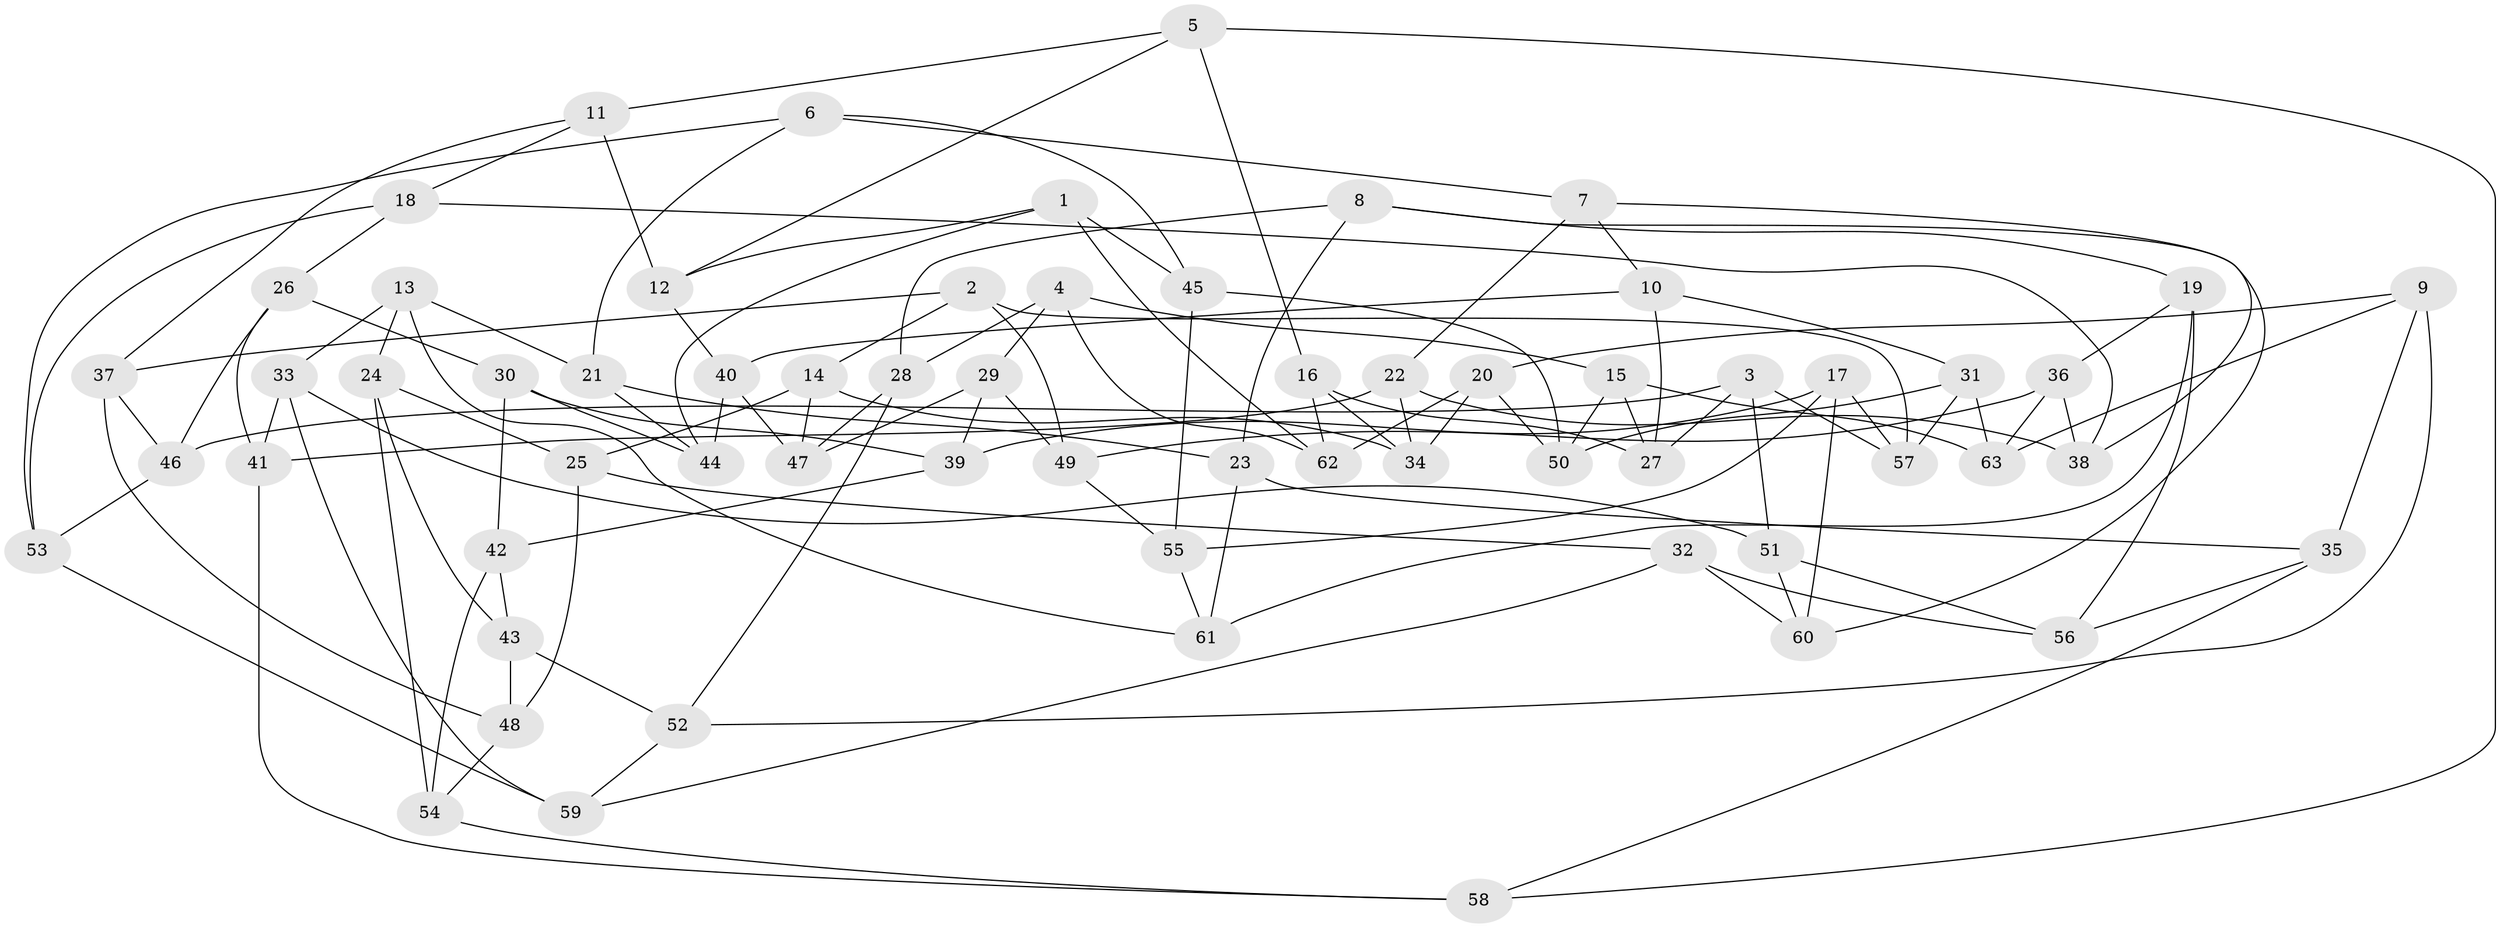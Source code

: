 // Generated by graph-tools (version 1.1) at 2025/02/03/09/25 03:02:53]
// undirected, 63 vertices, 126 edges
graph export_dot {
graph [start="1"]
  node [color=gray90,style=filled];
  1;
  2;
  3;
  4;
  5;
  6;
  7;
  8;
  9;
  10;
  11;
  12;
  13;
  14;
  15;
  16;
  17;
  18;
  19;
  20;
  21;
  22;
  23;
  24;
  25;
  26;
  27;
  28;
  29;
  30;
  31;
  32;
  33;
  34;
  35;
  36;
  37;
  38;
  39;
  40;
  41;
  42;
  43;
  44;
  45;
  46;
  47;
  48;
  49;
  50;
  51;
  52;
  53;
  54;
  55;
  56;
  57;
  58;
  59;
  60;
  61;
  62;
  63;
  1 -- 62;
  1 -- 45;
  1 -- 44;
  1 -- 12;
  2 -- 57;
  2 -- 14;
  2 -- 49;
  2 -- 37;
  3 -- 27;
  3 -- 57;
  3 -- 46;
  3 -- 51;
  4 -- 62;
  4 -- 15;
  4 -- 29;
  4 -- 28;
  5 -- 16;
  5 -- 58;
  5 -- 12;
  5 -- 11;
  6 -- 53;
  6 -- 21;
  6 -- 7;
  6 -- 45;
  7 -- 22;
  7 -- 38;
  7 -- 10;
  8 -- 23;
  8 -- 28;
  8 -- 19;
  8 -- 60;
  9 -- 63;
  9 -- 35;
  9 -- 20;
  9 -- 52;
  10 -- 31;
  10 -- 40;
  10 -- 27;
  11 -- 37;
  11 -- 12;
  11 -- 18;
  12 -- 40;
  13 -- 61;
  13 -- 24;
  13 -- 33;
  13 -- 21;
  14 -- 47;
  14 -- 34;
  14 -- 25;
  15 -- 50;
  15 -- 63;
  15 -- 27;
  16 -- 27;
  16 -- 34;
  16 -- 62;
  17 -- 39;
  17 -- 55;
  17 -- 57;
  17 -- 60;
  18 -- 26;
  18 -- 38;
  18 -- 53;
  19 -- 56;
  19 -- 61;
  19 -- 36;
  20 -- 62;
  20 -- 34;
  20 -- 50;
  21 -- 44;
  21 -- 23;
  22 -- 41;
  22 -- 34;
  22 -- 38;
  23 -- 61;
  23 -- 35;
  24 -- 54;
  24 -- 43;
  24 -- 25;
  25 -- 32;
  25 -- 48;
  26 -- 30;
  26 -- 46;
  26 -- 41;
  28 -- 52;
  28 -- 47;
  29 -- 49;
  29 -- 47;
  29 -- 39;
  30 -- 44;
  30 -- 39;
  30 -- 42;
  31 -- 50;
  31 -- 63;
  31 -- 57;
  32 -- 60;
  32 -- 56;
  32 -- 59;
  33 -- 51;
  33 -- 59;
  33 -- 41;
  35 -- 56;
  35 -- 58;
  36 -- 49;
  36 -- 63;
  36 -- 38;
  37 -- 46;
  37 -- 48;
  39 -- 42;
  40 -- 44;
  40 -- 47;
  41 -- 58;
  42 -- 54;
  42 -- 43;
  43 -- 48;
  43 -- 52;
  45 -- 55;
  45 -- 50;
  46 -- 53;
  48 -- 54;
  49 -- 55;
  51 -- 56;
  51 -- 60;
  52 -- 59;
  53 -- 59;
  54 -- 58;
  55 -- 61;
}
